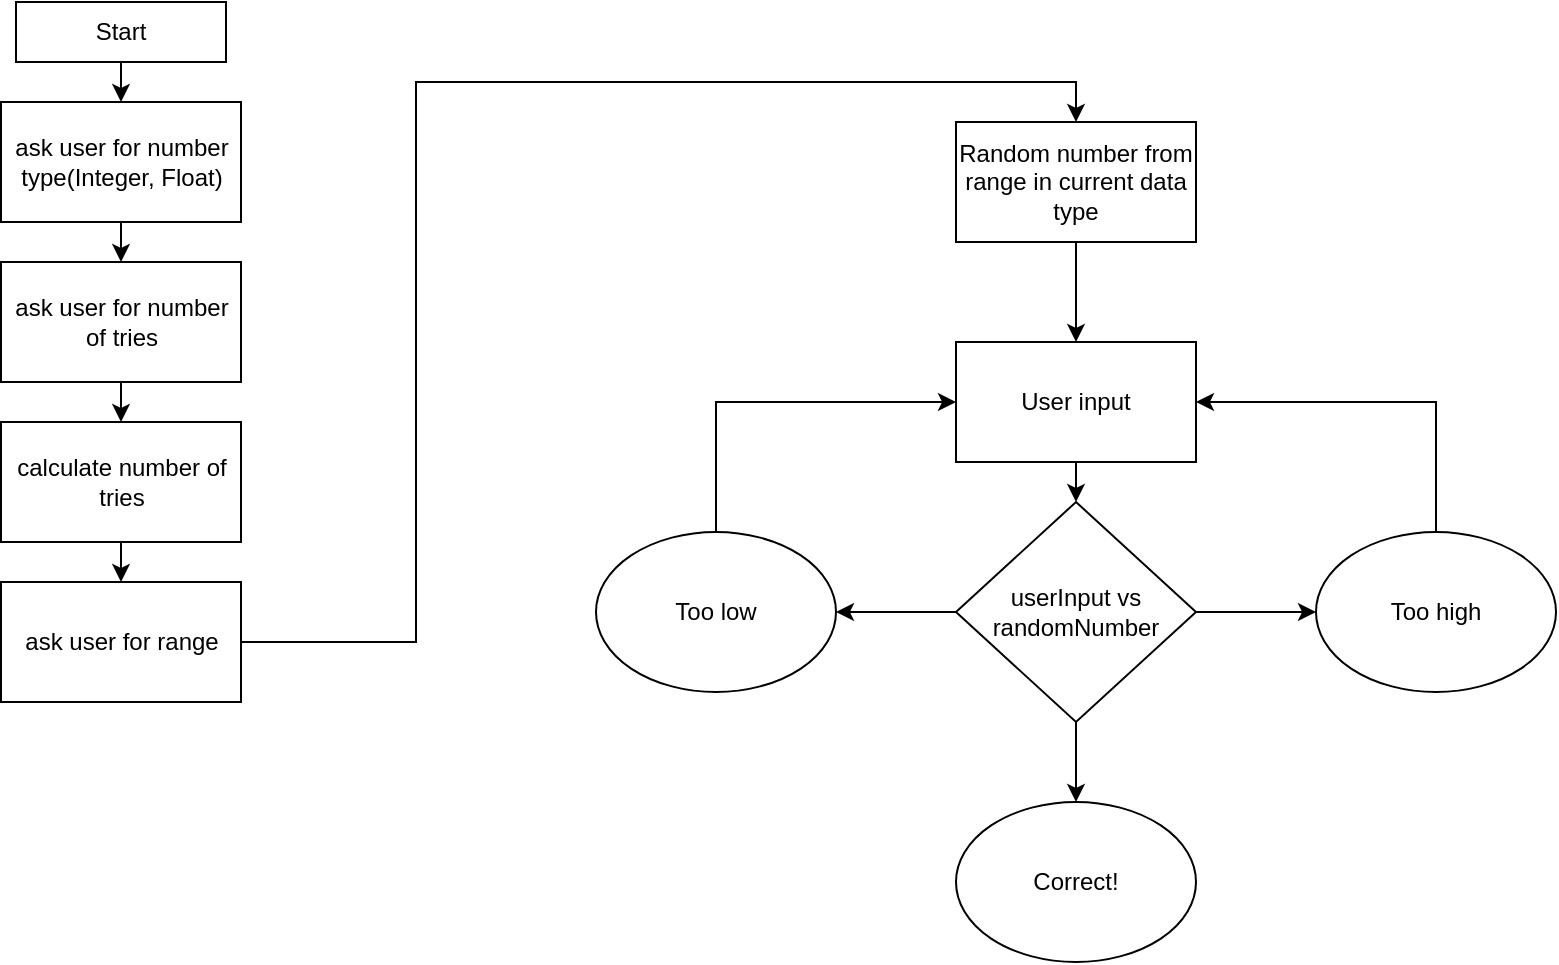<mxfile version="12.3.9" type="device" pages="1"><diagram name="Page-1" id="0783ab3e-0a74-02c8-0abd-f7b4e66b4bec"><mxGraphModel dx="1422" dy="713" grid="1" gridSize="10" guides="1" tooltips="1" connect="1" arrows="1" fold="1" page="1" pageScale="1" pageWidth="850" pageHeight="1100" background="#ffffff" math="0" shadow="0"><root><mxCell id="0"/><mxCell id="1" parent="0"/><mxCell id="RDsorBJDx5WWM6ZhC5kR-25" style="edgeStyle=orthogonalEdgeStyle;rounded=0;orthogonalLoop=1;jettySize=auto;html=1;exitX=0.5;exitY=1;exitDx=0;exitDy=0;entryX=0.5;entryY=0;entryDx=0;entryDy=0;" edge="1" parent="1" source="RDsorBJDx5WWM6ZhC5kR-1" target="RDsorBJDx5WWM6ZhC5kR-24"><mxGeometry relative="1" as="geometry"/></mxCell><mxCell id="RDsorBJDx5WWM6ZhC5kR-1" value="Start" style="rounded=0;whiteSpace=wrap;html=1;" vertex="1" parent="1"><mxGeometry x="40" y="20" width="105" height="30" as="geometry"/></mxCell><mxCell id="RDsorBJDx5WWM6ZhC5kR-16" style="edgeStyle=orthogonalEdgeStyle;rounded=0;orthogonalLoop=1;jettySize=auto;html=1;exitX=0.5;exitY=1;exitDx=0;exitDy=0;entryX=0.5;entryY=0;entryDx=0;entryDy=0;" edge="1" parent="1" source="RDsorBJDx5WWM6ZhC5kR-2" target="RDsorBJDx5WWM6ZhC5kR-3"><mxGeometry relative="1" as="geometry"/></mxCell><mxCell id="RDsorBJDx5WWM6ZhC5kR-2" value="Random number from range in current data type" style="rounded=0;whiteSpace=wrap;html=1;" vertex="1" parent="1"><mxGeometry x="510" y="80" width="120" height="60" as="geometry"/></mxCell><mxCell id="RDsorBJDx5WWM6ZhC5kR-15" style="edgeStyle=orthogonalEdgeStyle;rounded=0;orthogonalLoop=1;jettySize=auto;html=1;exitX=0.5;exitY=1;exitDx=0;exitDy=0;entryX=0.5;entryY=0;entryDx=0;entryDy=0;" edge="1" parent="1" source="RDsorBJDx5WWM6ZhC5kR-3" target="RDsorBJDx5WWM6ZhC5kR-4"><mxGeometry relative="1" as="geometry"/></mxCell><mxCell id="RDsorBJDx5WWM6ZhC5kR-3" value="User input" style="rounded=0;whiteSpace=wrap;html=1;" vertex="1" parent="1"><mxGeometry x="510" y="190" width="120" height="60" as="geometry"/></mxCell><mxCell id="RDsorBJDx5WWM6ZhC5kR-4" value="userInput vs randomNumber" style="rhombus;whiteSpace=wrap;html=1;" vertex="1" parent="1"><mxGeometry x="510" y="270" width="120" height="110" as="geometry"/></mxCell><mxCell id="RDsorBJDx5WWM6ZhC5kR-10" style="edgeStyle=orthogonalEdgeStyle;rounded=0;orthogonalLoop=1;jettySize=auto;html=1;entryX=0;entryY=0.5;entryDx=0;entryDy=0;" edge="1" parent="1" target="RDsorBJDx5WWM6ZhC5kR-3"><mxGeometry relative="1" as="geometry"><mxPoint x="390" y="230" as="targetPoint"/><mxPoint x="390" y="285" as="sourcePoint"/><Array as="points"><mxPoint x="390" y="220"/></Array></mxGeometry></mxCell><mxCell id="RDsorBJDx5WWM6ZhC5kR-5" value="Too low" style="ellipse;whiteSpace=wrap;html=1;" vertex="1" parent="1"><mxGeometry x="330" y="285" width="120" height="80" as="geometry"/></mxCell><mxCell id="RDsorBJDx5WWM6ZhC5kR-13" style="edgeStyle=orthogonalEdgeStyle;rounded=0;orthogonalLoop=1;jettySize=auto;html=1;entryX=1;entryY=0.5;entryDx=0;entryDy=0;" edge="1" parent="1" source="RDsorBJDx5WWM6ZhC5kR-6" target="RDsorBJDx5WWM6ZhC5kR-3"><mxGeometry relative="1" as="geometry"><Array as="points"><mxPoint x="750" y="220"/></Array></mxGeometry></mxCell><mxCell id="RDsorBJDx5WWM6ZhC5kR-6" value="Too high" style="ellipse;whiteSpace=wrap;html=1;" vertex="1" parent="1"><mxGeometry x="690" y="285" width="120" height="80" as="geometry"/></mxCell><mxCell id="RDsorBJDx5WWM6ZhC5kR-7" value="Correct!" style="ellipse;whiteSpace=wrap;html=1;" vertex="1" parent="1"><mxGeometry x="510" y="420" width="120" height="80" as="geometry"/></mxCell><mxCell id="RDsorBJDx5WWM6ZhC5kR-8" value="" style="endArrow=classic;html=1;exitX=0;exitY=0.5;exitDx=0;exitDy=0;entryX=1;entryY=0.5;entryDx=0;entryDy=0;" edge="1" parent="1" source="RDsorBJDx5WWM6ZhC5kR-4"><mxGeometry width="50" height="50" relative="1" as="geometry"><mxPoint x="360" y="550" as="sourcePoint"/><mxPoint x="450" y="325" as="targetPoint"/></mxGeometry></mxCell><mxCell id="RDsorBJDx5WWM6ZhC5kR-9" value="" style="endArrow=classic;html=1;exitX=1;exitY=0.5;exitDx=0;exitDy=0;entryX=0;entryY=0.5;entryDx=0;entryDy=0;" edge="1" parent="1" source="RDsorBJDx5WWM6ZhC5kR-4" target="RDsorBJDx5WWM6ZhC5kR-6"><mxGeometry width="50" height="50" relative="1" as="geometry"><mxPoint x="330" y="550" as="sourcePoint"/><mxPoint x="380" y="500" as="targetPoint"/></mxGeometry></mxCell><mxCell id="RDsorBJDx5WWM6ZhC5kR-14" value="" style="endArrow=classic;html=1;exitX=0.5;exitY=1;exitDx=0;exitDy=0;" edge="1" parent="1" source="RDsorBJDx5WWM6ZhC5kR-4" target="RDsorBJDx5WWM6ZhC5kR-7"><mxGeometry width="50" height="50" relative="1" as="geometry"><mxPoint x="330" y="550" as="sourcePoint"/><mxPoint x="380" y="500" as="targetPoint"/></mxGeometry></mxCell><mxCell id="RDsorBJDx5WWM6ZhC5kR-29" style="edgeStyle=orthogonalEdgeStyle;rounded=0;orthogonalLoop=1;jettySize=auto;html=1;entryX=0.5;entryY=0;entryDx=0;entryDy=0;" edge="1" parent="1" source="RDsorBJDx5WWM6ZhC5kR-18" target="RDsorBJDx5WWM6ZhC5kR-2"><mxGeometry relative="1" as="geometry"><Array as="points"><mxPoint x="240" y="340"/><mxPoint x="240" y="60"/><mxPoint x="570" y="60"/></Array></mxGeometry></mxCell><mxCell id="RDsorBJDx5WWM6ZhC5kR-18" value="ask user for range" style="rounded=0;whiteSpace=wrap;html=1;" vertex="1" parent="1"><mxGeometry x="32.5" y="310" width="120" height="60" as="geometry"/></mxCell><mxCell id="RDsorBJDx5WWM6ZhC5kR-27" style="edgeStyle=orthogonalEdgeStyle;rounded=0;orthogonalLoop=1;jettySize=auto;html=1;exitX=0.5;exitY=1;exitDx=0;exitDy=0;entryX=0.5;entryY=0;entryDx=0;entryDy=0;" edge="1" parent="1" source="RDsorBJDx5WWM6ZhC5kR-20" target="RDsorBJDx5WWM6ZhC5kR-23"><mxGeometry relative="1" as="geometry"/></mxCell><mxCell id="RDsorBJDx5WWM6ZhC5kR-20" value="ask user for number of tries" style="rounded=0;whiteSpace=wrap;html=1;" vertex="1" parent="1"><mxGeometry x="32.5" y="150" width="120" height="60" as="geometry"/></mxCell><mxCell id="RDsorBJDx5WWM6ZhC5kR-28" style="edgeStyle=orthogonalEdgeStyle;rounded=0;orthogonalLoop=1;jettySize=auto;html=1;exitX=0.5;exitY=1;exitDx=0;exitDy=0;entryX=0.5;entryY=0;entryDx=0;entryDy=0;" edge="1" parent="1" source="RDsorBJDx5WWM6ZhC5kR-23" target="RDsorBJDx5WWM6ZhC5kR-18"><mxGeometry relative="1" as="geometry"/></mxCell><mxCell id="RDsorBJDx5WWM6ZhC5kR-23" value="calculate number of tries" style="rounded=0;whiteSpace=wrap;html=1;" vertex="1" parent="1"><mxGeometry x="32.5" y="230" width="120" height="60" as="geometry"/></mxCell><mxCell id="RDsorBJDx5WWM6ZhC5kR-26" style="edgeStyle=orthogonalEdgeStyle;rounded=0;orthogonalLoop=1;jettySize=auto;html=1;exitX=0.5;exitY=1;exitDx=0;exitDy=0;entryX=0.5;entryY=0;entryDx=0;entryDy=0;" edge="1" parent="1" source="RDsorBJDx5WWM6ZhC5kR-24" target="RDsorBJDx5WWM6ZhC5kR-20"><mxGeometry relative="1" as="geometry"/></mxCell><mxCell id="RDsorBJDx5WWM6ZhC5kR-24" value="ask user for number type(Integer, Float)" style="rounded=0;whiteSpace=wrap;html=1;" vertex="1" parent="1"><mxGeometry x="32.5" y="70" width="120" height="60" as="geometry"/></mxCell></root></mxGraphModel></diagram></mxfile>
